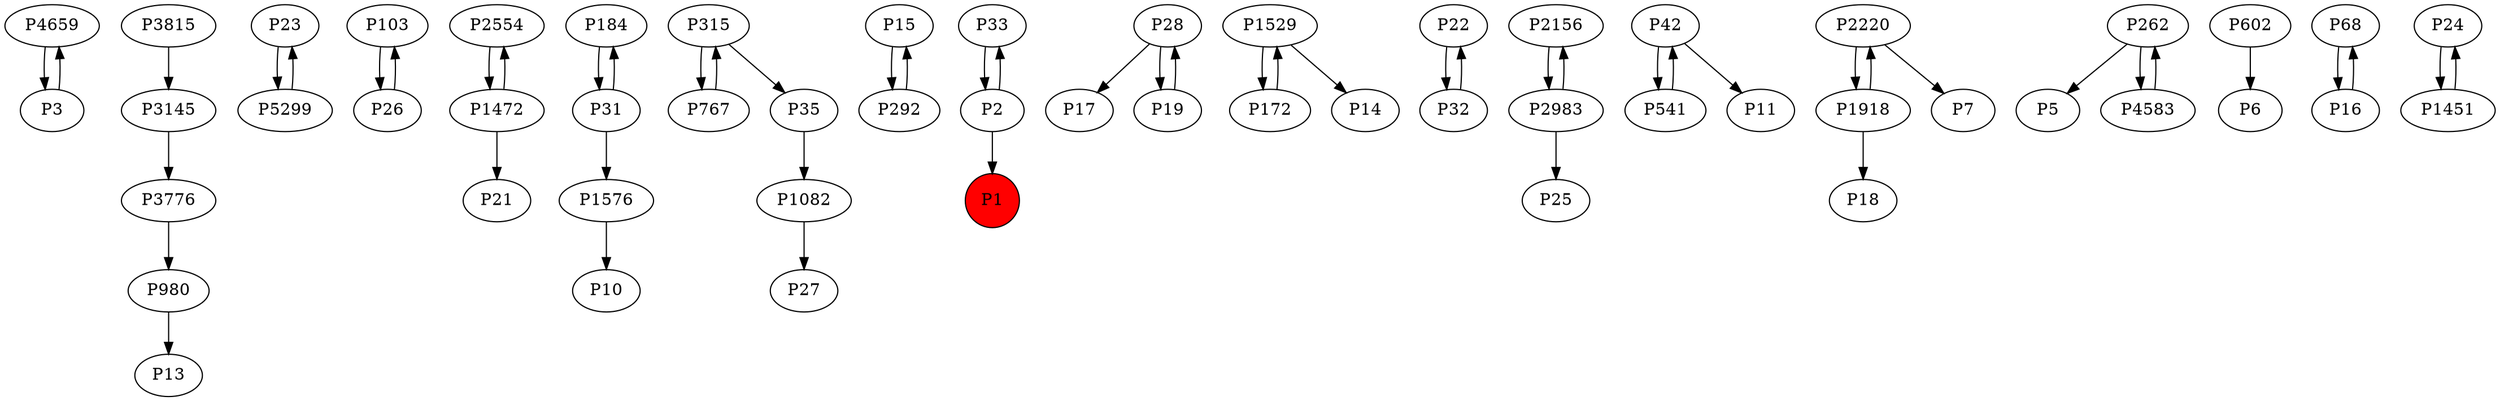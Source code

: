 digraph {
	P4659 -> P3
	P980 -> P13
	P23 -> P5299
	P103 -> P26
	P2554 -> P1472
	P184 -> P31
	P1082 -> P27
	P15 -> P292
	P33 -> P2
	P28 -> P17
	P1529 -> P172
	P2 -> P1
	P22 -> P32
	P767 -> P315
	P1472 -> P2554
	P2156 -> P2983
	P3 -> P4659
	P5299 -> P23
	P26 -> P103
	P315 -> P767
	P3815 -> P3145
	P32 -> P22
	P42 -> P541
	P2983 -> P2156
	P2220 -> P1918
	P541 -> P42
	P19 -> P28
	P2983 -> P25
	P1529 -> P14
	P262 -> P5
	P1576 -> P10
	P602 -> P6
	P31 -> P1576
	P2220 -> P7
	P68 -> P16
	P172 -> P1529
	P3776 -> P980
	P4583 -> P262
	P31 -> P184
	P35 -> P1082
	P28 -> P19
	P42 -> P11
	P262 -> P4583
	P315 -> P35
	P2 -> P33
	P1918 -> P18
	P16 -> P68
	P24 -> P1451
	P1918 -> P2220
	P292 -> P15
	P3145 -> P3776
	P1451 -> P24
	P1472 -> P21
	P1 [shape=circle]
	P1 [style=filled]
	P1 [fillcolor=red]
}
